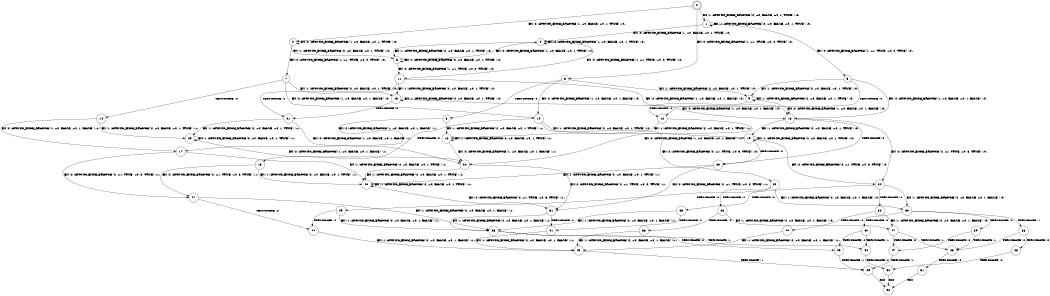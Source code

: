 digraph BCG {
size = "7, 10.5";
center = TRUE;
node [shape = circle];
0 [peripheries = 2];
0 -> 1 [label = "EX !1 !ATOMIC_EXCH_BRANCH (2, +0, FALSE, +0, 1, TRUE) !:0:"];
0 -> 2 [label = "EX !2 !ATOMIC_EXCH_BRANCH (1, +0, FALSE, +0, 1, TRUE) !:0:"];
0 -> 3 [label = "EX !0 !ATOMIC_EXCH_BRANCH (1, +1, TRUE, +0, 2, TRUE) !:0:"];
1 -> 4 [label = "EX !2 !ATOMIC_EXCH_BRANCH (1, +0, FALSE, +0, 1, TRUE) !:0:"];
1 -> 5 [label = "EX !0 !ATOMIC_EXCH_BRANCH (1, +1, TRUE, +0, 2, TRUE) !:0:"];
1 -> 1 [label = "EX !1 !ATOMIC_EXCH_BRANCH (2, +0, FALSE, +0, 1, TRUE) !:0:"];
2 -> 6 [label = "EX !1 !ATOMIC_EXCH_BRANCH (2, +0, FALSE, +0, 1, TRUE) !:0:"];
2 -> 7 [label = "EX !0 !ATOMIC_EXCH_BRANCH (1, +1, TRUE, +0, 2, TRUE) !:0:"];
2 -> 2 [label = "EX !2 !ATOMIC_EXCH_BRANCH (1, +0, FALSE, +0, 1, TRUE) !:0:"];
3 -> 8 [label = "TERMINATE !0"];
3 -> 9 [label = "EX !1 !ATOMIC_EXCH_BRANCH (2, +0, FALSE, +0, 1, TRUE) !:0:"];
3 -> 10 [label = "EX !2 !ATOMIC_EXCH_BRANCH (1, +0, FALSE, +0, 1, FALSE) !:0:"];
4 -> 11 [label = "EX !0 !ATOMIC_EXCH_BRANCH (1, +1, TRUE, +0, 2, TRUE) !:0:"];
4 -> 4 [label = "EX !2 !ATOMIC_EXCH_BRANCH (1, +0, FALSE, +0, 1, TRUE) !:0:"];
4 -> 6 [label = "EX !1 !ATOMIC_EXCH_BRANCH (2, +0, FALSE, +0, 1, TRUE) !:0:"];
5 -> 12 [label = "TERMINATE !0"];
5 -> 13 [label = "EX !2 !ATOMIC_EXCH_BRANCH (1, +0, FALSE, +0, 1, FALSE) !:0:"];
5 -> 9 [label = "EX !1 !ATOMIC_EXCH_BRANCH (2, +0, FALSE, +0, 1, TRUE) !:0:"];
6 -> 11 [label = "EX !0 !ATOMIC_EXCH_BRANCH (1, +1, TRUE, +0, 2, TRUE) !:0:"];
6 -> 4 [label = "EX !2 !ATOMIC_EXCH_BRANCH (1, +0, FALSE, +0, 1, TRUE) !:0:"];
6 -> 6 [label = "EX !1 !ATOMIC_EXCH_BRANCH (2, +0, FALSE, +0, 1, TRUE) !:0:"];
7 -> 14 [label = "TERMINATE !0"];
7 -> 15 [label = "EX !1 !ATOMIC_EXCH_BRANCH (2, +0, FALSE, +0, 1, TRUE) !:0:"];
7 -> 10 [label = "EX !2 !ATOMIC_EXCH_BRANCH (1, +0, FALSE, +0, 1, FALSE) !:0:"];
8 -> 16 [label = "EX !1 !ATOMIC_EXCH_BRANCH (2, +0, FALSE, +0, 1, TRUE) !:1:"];
8 -> 17 [label = "EX !2 !ATOMIC_EXCH_BRANCH (1, +0, FALSE, +0, 1, FALSE) !:1:"];
9 -> 12 [label = "TERMINATE !0"];
9 -> 13 [label = "EX !2 !ATOMIC_EXCH_BRANCH (1, +0, FALSE, +0, 1, FALSE) !:0:"];
9 -> 9 [label = "EX !1 !ATOMIC_EXCH_BRANCH (2, +0, FALSE, +0, 1, TRUE) !:0:"];
10 -> 18 [label = "TERMINATE !0"];
10 -> 19 [label = "EX !1 !ATOMIC_EXCH_BRANCH (2, +0, FALSE, +0, 1, TRUE) !:0:"];
10 -> 20 [label = "EX !2 !ATOMIC_EXCH_BRANCH (2, +1, TRUE, +0, 3, TRUE) !:0:"];
11 -> 21 [label = "TERMINATE !0"];
11 -> 13 [label = "EX !2 !ATOMIC_EXCH_BRANCH (1, +0, FALSE, +0, 1, FALSE) !:0:"];
11 -> 15 [label = "EX !1 !ATOMIC_EXCH_BRANCH (2, +0, FALSE, +0, 1, TRUE) !:0:"];
12 -> 22 [label = "EX !2 !ATOMIC_EXCH_BRANCH (1, +0, FALSE, +0, 1, FALSE) !:1:"];
12 -> 16 [label = "EX !1 !ATOMIC_EXCH_BRANCH (2, +0, FALSE, +0, 1, TRUE) !:1:"];
13 -> 23 [label = "TERMINATE !0"];
13 -> 24 [label = "EX !2 !ATOMIC_EXCH_BRANCH (2, +1, TRUE, +0, 3, TRUE) !:0:"];
13 -> 19 [label = "EX !1 !ATOMIC_EXCH_BRANCH (2, +0, FALSE, +0, 1, TRUE) !:0:"];
14 -> 25 [label = "EX !1 !ATOMIC_EXCH_BRANCH (2, +0, FALSE, +0, 1, TRUE) !:1:"];
14 -> 17 [label = "EX !2 !ATOMIC_EXCH_BRANCH (1, +0, FALSE, +0, 1, FALSE) !:1:"];
15 -> 21 [label = "TERMINATE !0"];
15 -> 13 [label = "EX !2 !ATOMIC_EXCH_BRANCH (1, +0, FALSE, +0, 1, FALSE) !:0:"];
15 -> 15 [label = "EX !1 !ATOMIC_EXCH_BRANCH (2, +0, FALSE, +0, 1, TRUE) !:0:"];
16 -> 22 [label = "EX !2 !ATOMIC_EXCH_BRANCH (1, +0, FALSE, +0, 1, FALSE) !:1:"];
16 -> 16 [label = "EX !1 !ATOMIC_EXCH_BRANCH (2, +0, FALSE, +0, 1, TRUE) !:1:"];
17 -> 26 [label = "EX !1 !ATOMIC_EXCH_BRANCH (2, +0, FALSE, +0, 1, TRUE) !:1:"];
17 -> 27 [label = "EX !2 !ATOMIC_EXCH_BRANCH (2, +1, TRUE, +0, 3, TRUE) !:1:"];
18 -> 26 [label = "EX !1 !ATOMIC_EXCH_BRANCH (2, +0, FALSE, +0, 1, TRUE) !:1:"];
18 -> 27 [label = "EX !2 !ATOMIC_EXCH_BRANCH (2, +1, TRUE, +0, 3, TRUE) !:1:"];
19 -> 23 [label = "TERMINATE !0"];
19 -> 24 [label = "EX !2 !ATOMIC_EXCH_BRANCH (2, +1, TRUE, +0, 3, TRUE) !:0:"];
19 -> 19 [label = "EX !1 !ATOMIC_EXCH_BRANCH (2, +0, FALSE, +0, 1, TRUE) !:0:"];
20 -> 28 [label = "TERMINATE !2"];
20 -> 29 [label = "TERMINATE !0"];
20 -> 30 [label = "EX !1 !ATOMIC_EXCH_BRANCH (2, +0, FALSE, +0, 1, FALSE) !:0:"];
21 -> 22 [label = "EX !2 !ATOMIC_EXCH_BRANCH (1, +0, FALSE, +0, 1, FALSE) !:1:"];
21 -> 25 [label = "EX !1 !ATOMIC_EXCH_BRANCH (2, +0, FALSE, +0, 1, TRUE) !:1:"];
22 -> 31 [label = "EX !2 !ATOMIC_EXCH_BRANCH (2, +1, TRUE, +0, 3, TRUE) !:1:"];
22 -> 26 [label = "EX !1 !ATOMIC_EXCH_BRANCH (2, +0, FALSE, +0, 1, TRUE) !:1:"];
23 -> 31 [label = "EX !2 !ATOMIC_EXCH_BRANCH (2, +1, TRUE, +0, 3, TRUE) !:1:"];
23 -> 26 [label = "EX !1 !ATOMIC_EXCH_BRANCH (2, +0, FALSE, +0, 1, TRUE) !:1:"];
24 -> 32 [label = "TERMINATE !2"];
24 -> 33 [label = "TERMINATE !0"];
24 -> 30 [label = "EX !1 !ATOMIC_EXCH_BRANCH (2, +0, FALSE, +0, 1, FALSE) !:0:"];
25 -> 22 [label = "EX !2 !ATOMIC_EXCH_BRANCH (1, +0, FALSE, +0, 1, FALSE) !:1:"];
25 -> 25 [label = "EX !1 !ATOMIC_EXCH_BRANCH (2, +0, FALSE, +0, 1, TRUE) !:1:"];
26 -> 31 [label = "EX !2 !ATOMIC_EXCH_BRANCH (2, +1, TRUE, +0, 3, TRUE) !:1:"];
26 -> 26 [label = "EX !1 !ATOMIC_EXCH_BRANCH (2, +0, FALSE, +0, 1, TRUE) !:1:"];
27 -> 34 [label = "TERMINATE !2"];
27 -> 35 [label = "EX !1 !ATOMIC_EXCH_BRANCH (2, +0, FALSE, +0, 1, FALSE) !:1:"];
28 -> 36 [label = "TERMINATE !0"];
28 -> 37 [label = "EX !1 !ATOMIC_EXCH_BRANCH (2, +0, FALSE, +0, 1, FALSE) !:0:"];
29 -> 34 [label = "TERMINATE !2"];
29 -> 35 [label = "EX !1 !ATOMIC_EXCH_BRANCH (2, +0, FALSE, +0, 1, FALSE) !:1:"];
30 -> 38 [label = "TERMINATE !1"];
30 -> 39 [label = "TERMINATE !2"];
30 -> 40 [label = "TERMINATE !0"];
31 -> 41 [label = "TERMINATE !2"];
31 -> 35 [label = "EX !1 !ATOMIC_EXCH_BRANCH (2, +0, FALSE, +0, 1, FALSE) !:1:"];
32 -> 42 [label = "TERMINATE !0"];
32 -> 37 [label = "EX !1 !ATOMIC_EXCH_BRANCH (2, +0, FALSE, +0, 1, FALSE) !:0:"];
33 -> 41 [label = "TERMINATE !2"];
33 -> 35 [label = "EX !1 !ATOMIC_EXCH_BRANCH (2, +0, FALSE, +0, 1, FALSE) !:1:"];
34 -> 43 [label = "EX !1 !ATOMIC_EXCH_BRANCH (2, +0, FALSE, +0, 1, FALSE) !:1:"];
35 -> 44 [label = "TERMINATE !1"];
35 -> 45 [label = "TERMINATE !2"];
36 -> 43 [label = "EX !1 !ATOMIC_EXCH_BRANCH (2, +0, FALSE, +0, 1, FALSE) !:1:"];
37 -> 46 [label = "TERMINATE !1"];
37 -> 47 [label = "TERMINATE !0"];
38 -> 46 [label = "TERMINATE !2"];
38 -> 48 [label = "TERMINATE !0"];
39 -> 46 [label = "TERMINATE !1"];
39 -> 47 [label = "TERMINATE !0"];
40 -> 44 [label = "TERMINATE !1"];
40 -> 45 [label = "TERMINATE !2"];
41 -> 43 [label = "EX !1 !ATOMIC_EXCH_BRANCH (2, +0, FALSE, +0, 1, FALSE) !:1:"];
42 -> 43 [label = "EX !1 !ATOMIC_EXCH_BRANCH (2, +0, FALSE, +0, 1, FALSE) !:1:"];
43 -> 49 [label = "TERMINATE !1"];
44 -> 50 [label = "TERMINATE !2"];
45 -> 49 [label = "TERMINATE !1"];
46 -> 51 [label = "TERMINATE !0"];
47 -> 49 [label = "TERMINATE !1"];
48 -> 50 [label = "TERMINATE !2"];
49 -> 52 [label = "exit"];
50 -> 52 [label = "exit"];
51 -> 52 [label = "exit"];
}
